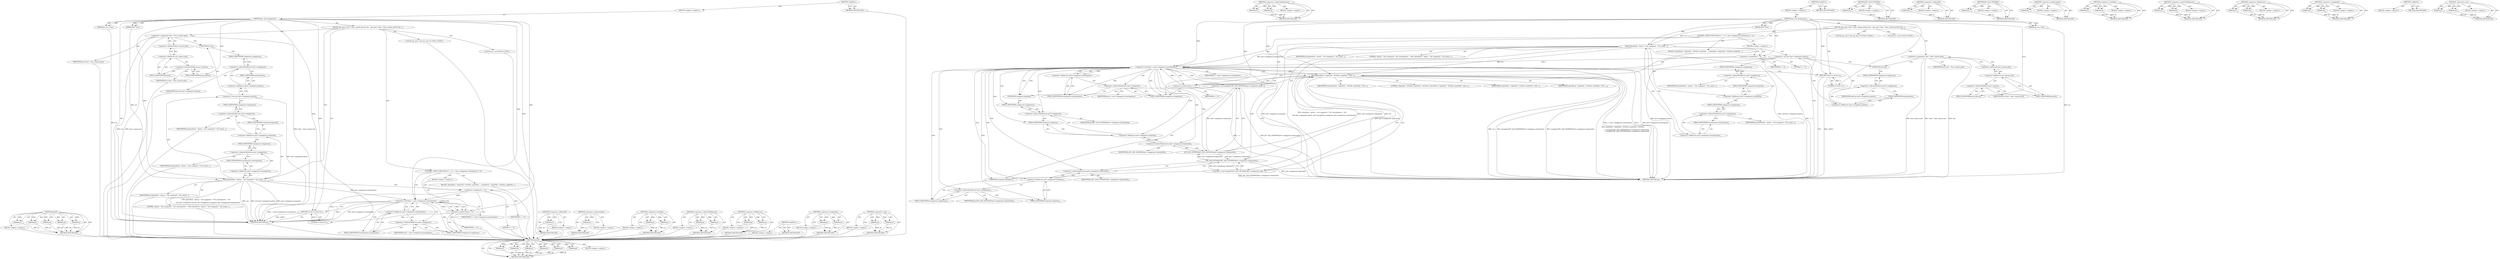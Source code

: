 digraph "&lt;operator&gt;.cast" {
vulnerable_130 [label=<(METHOD,fprintf)>];
vulnerable_131 [label=<(PARAM,p1)>];
vulnerable_132 [label=<(PARAM,p2)>];
vulnerable_133 [label=<(PARAM,p3)>];
vulnerable_134 [label=<(PARAM,p4)>];
vulnerable_135 [label=<(PARAM,p5)>];
vulnerable_136 [label=<(PARAM,p6)>];
vulnerable_137 [label=<(BLOCK,&lt;empty&gt;,&lt;empty&gt;)>];
vulnerable_138 [label=<(METHOD_RETURN,ANY)>];
vulnerable_157 [label=<(METHOD,&lt;operator&gt;.indirectIndexAccess)>];
vulnerable_158 [label=<(PARAM,p1)>];
vulnerable_159 [label=<(PARAM,p2)>];
vulnerable_160 [label=<(BLOCK,&lt;empty&gt;,&lt;empty&gt;)>];
vulnerable_161 [label=<(METHOD_RETURN,ANY)>];
vulnerable_6 [label=<(METHOD,&lt;global&gt;)<SUB>1</SUB>>];
vulnerable_7 [label=<(BLOCK,&lt;empty&gt;,&lt;empty&gt;)<SUB>1</SUB>>];
vulnerable_8 [label=<(METHOD,jpc_qcd_dumpparms)<SUB>1</SUB>>];
vulnerable_9 [label=<(PARAM,jpc_ms_t *ms)<SUB>1</SUB>>];
vulnerable_10 [label=<(PARAM,FILE *out)<SUB>1</SUB>>];
vulnerable_11 [label=<(BLOCK,{
	jpc_qcd_t *qcd = &amp;ms-&gt;parms.qcd;
	int i;
	fp...,{
	jpc_qcd_t *qcd = &amp;ms-&gt;parms.qcd;
	int i;
	fp...)<SUB>2</SUB>>];
vulnerable_12 [label="<(LOCAL,jpc_qcd_t* qcd: jpc_qcd_t*)<SUB>3</SUB>>"];
vulnerable_13 [label=<(&lt;operator&gt;.assignment,*qcd = &amp;ms-&gt;parms.qcd)<SUB>3</SUB>>];
vulnerable_14 [label=<(IDENTIFIER,qcd,*qcd = &amp;ms-&gt;parms.qcd)<SUB>3</SUB>>];
vulnerable_15 [label=<(&lt;operator&gt;.addressOf,&amp;ms-&gt;parms.qcd)<SUB>3</SUB>>];
vulnerable_16 [label=<(&lt;operator&gt;.fieldAccess,ms-&gt;parms.qcd)<SUB>3</SUB>>];
vulnerable_17 [label=<(&lt;operator&gt;.indirectFieldAccess,ms-&gt;parms)<SUB>3</SUB>>];
vulnerable_18 [label=<(IDENTIFIER,ms,*qcd = &amp;ms-&gt;parms.qcd)<SUB>3</SUB>>];
vulnerable_19 [label=<(FIELD_IDENTIFIER,parms,parms)<SUB>3</SUB>>];
vulnerable_20 [label=<(FIELD_IDENTIFIER,qcd,qcd)<SUB>3</SUB>>];
vulnerable_21 [label="<(LOCAL,int i: int)<SUB>4</SUB>>"];
vulnerable_22 [label=<(fprintf,fprintf(out, &quot;qntsty = %d; numguard = %d; numst...)<SUB>5</SUB>>];
vulnerable_23 [label=<(IDENTIFIER,out,fprintf(out, &quot;qntsty = %d; numguard = %d; numst...)<SUB>5</SUB>>];
vulnerable_24 [label=<(LITERAL,&quot;qntsty = %d; numguard = %d; numstepsizes = %d\n&quot;,fprintf(out, &quot;qntsty = %d; numguard = %d; numst...)<SUB>5</SUB>>];
vulnerable_25 [label=<(&lt;operator&gt;.cast,(int) qcd-&gt;compparms.qntsty)<SUB>6</SUB>>];
vulnerable_26 [label=<(UNKNOWN,int,int)<SUB>6</SUB>>];
vulnerable_27 [label=<(&lt;operator&gt;.fieldAccess,qcd-&gt;compparms.qntsty)<SUB>6</SUB>>];
vulnerable_28 [label=<(&lt;operator&gt;.indirectFieldAccess,qcd-&gt;compparms)<SUB>6</SUB>>];
vulnerable_29 [label=<(IDENTIFIER,qcd,(int) qcd-&gt;compparms.qntsty)<SUB>6</SUB>>];
vulnerable_30 [label=<(FIELD_IDENTIFIER,compparms,compparms)<SUB>6</SUB>>];
vulnerable_31 [label=<(FIELD_IDENTIFIER,qntsty,qntsty)<SUB>6</SUB>>];
vulnerable_32 [label=<(&lt;operator&gt;.fieldAccess,qcd-&gt;compparms.numguard)<SUB>6</SUB>>];
vulnerable_33 [label=<(&lt;operator&gt;.indirectFieldAccess,qcd-&gt;compparms)<SUB>6</SUB>>];
vulnerable_34 [label=<(IDENTIFIER,qcd,fprintf(out, &quot;qntsty = %d; numguard = %d; numst...)<SUB>6</SUB>>];
vulnerable_35 [label=<(FIELD_IDENTIFIER,compparms,compparms)<SUB>6</SUB>>];
vulnerable_36 [label=<(FIELD_IDENTIFIER,numguard,numguard)<SUB>6</SUB>>];
vulnerable_37 [label=<(&lt;operator&gt;.fieldAccess,qcd-&gt;compparms.numstepsizes)<SUB>6</SUB>>];
vulnerable_38 [label=<(&lt;operator&gt;.indirectFieldAccess,qcd-&gt;compparms)<SUB>6</SUB>>];
vulnerable_39 [label=<(IDENTIFIER,qcd,fprintf(out, &quot;qntsty = %d; numguard = %d; numst...)<SUB>6</SUB>>];
vulnerable_40 [label=<(FIELD_IDENTIFIER,compparms,compparms)<SUB>6</SUB>>];
vulnerable_41 [label=<(FIELD_IDENTIFIER,numstepsizes,numstepsizes)<SUB>6</SUB>>];
vulnerable_42 [label=<(CONTROL_STRUCTURE,FOR,for (i = 0;i &lt; qcd-&gt;compparms.numstepsizes;++i))<SUB>7</SUB>>];
vulnerable_43 [label=<(BLOCK,&lt;empty&gt;,&lt;empty&gt;)<SUB>7</SUB>>];
vulnerable_44 [label=<(&lt;operator&gt;.assignment,i = 0)<SUB>7</SUB>>];
vulnerable_45 [label=<(IDENTIFIER,i,i = 0)<SUB>7</SUB>>];
vulnerable_46 [label=<(LITERAL,0,i = 0)<SUB>7</SUB>>];
vulnerable_47 [label=<(&lt;operator&gt;.lessThan,i &lt; qcd-&gt;compparms.numstepsizes)<SUB>7</SUB>>];
vulnerable_48 [label=<(IDENTIFIER,i,i &lt; qcd-&gt;compparms.numstepsizes)<SUB>7</SUB>>];
vulnerable_49 [label=<(&lt;operator&gt;.fieldAccess,qcd-&gt;compparms.numstepsizes)<SUB>7</SUB>>];
vulnerable_50 [label=<(&lt;operator&gt;.indirectFieldAccess,qcd-&gt;compparms)<SUB>7</SUB>>];
vulnerable_51 [label=<(IDENTIFIER,qcd,i &lt; qcd-&gt;compparms.numstepsizes)<SUB>7</SUB>>];
vulnerable_52 [label=<(FIELD_IDENTIFIER,compparms,compparms)<SUB>7</SUB>>];
vulnerable_53 [label=<(FIELD_IDENTIFIER,numstepsizes,numstepsizes)<SUB>7</SUB>>];
vulnerable_54 [label=<(&lt;operator&gt;.preIncrement,++i)<SUB>7</SUB>>];
vulnerable_55 [label=<(IDENTIFIER,i,++i)<SUB>7</SUB>>];
vulnerable_56 [label=<(BLOCK,{
 		fprintf(out, &quot;expn[%d] = 0x%04x; mant[%d] ...,{
 		fprintf(out, &quot;expn[%d] = 0x%04x; mant[%d] ...)<SUB>7</SUB>>];
vulnerable_57 [label=<(fprintf,fprintf(out, &quot;expn[%d] = 0x%04x; mant[%d] = 0x%...)<SUB>8</SUB>>];
vulnerable_58 [label=<(IDENTIFIER,out,fprintf(out, &quot;expn[%d] = 0x%04x; mant[%d] = 0x%...)<SUB>8</SUB>>];
vulnerable_59 [label=<(LITERAL,&quot;expn[%d] = 0x%04x; mant[%d] = 0x%04x;\n&quot;,fprintf(out, &quot;expn[%d] = 0x%04x; mant[%d] = 0x%...)<SUB>8</SUB>>];
vulnerable_60 [label=<(IDENTIFIER,i,fprintf(out, &quot;expn[%d] = 0x%04x; mant[%d] = 0x%...)<SUB>9</SUB>>];
vulnerable_61 [label=<(&lt;operator&gt;.cast,(unsigned) JPC_QCX_GETEXPN(qcd-&gt;compparms.steps...)<SUB>9</SUB>>];
vulnerable_62 [label=<(UNKNOWN,unsigned,unsigned)<SUB>9</SUB>>];
vulnerable_63 [label=<(JPC_QCX_GETEXPN,JPC_QCX_GETEXPN(qcd-&gt;compparms.stepsizes[i]))<SUB>9</SUB>>];
vulnerable_64 [label=<(&lt;operator&gt;.indirectIndexAccess,qcd-&gt;compparms.stepsizes[i])<SUB>9</SUB>>];
vulnerable_65 [label=<(&lt;operator&gt;.fieldAccess,qcd-&gt;compparms.stepsizes)<SUB>9</SUB>>];
vulnerable_66 [label=<(&lt;operator&gt;.indirectFieldAccess,qcd-&gt;compparms)<SUB>9</SUB>>];
vulnerable_67 [label=<(IDENTIFIER,qcd,JPC_QCX_GETEXPN(qcd-&gt;compparms.stepsizes[i]))<SUB>9</SUB>>];
vulnerable_68 [label=<(FIELD_IDENTIFIER,compparms,compparms)<SUB>9</SUB>>];
vulnerable_69 [label=<(FIELD_IDENTIFIER,stepsizes,stepsizes)<SUB>9</SUB>>];
vulnerable_70 [label=<(IDENTIFIER,i,JPC_QCX_GETEXPN(qcd-&gt;compparms.stepsizes[i]))<SUB>9</SUB>>];
vulnerable_71 [label=<(IDENTIFIER,i,fprintf(out, &quot;expn[%d] = 0x%04x; mant[%d] = 0x%...)<SUB>10</SUB>>];
vulnerable_72 [label=<(&lt;operator&gt;.cast,(unsigned) JPC_QCX_GETMANT(qcd-&gt;compparms.steps...)<SUB>10</SUB>>];
vulnerable_73 [label=<(UNKNOWN,unsigned,unsigned)<SUB>10</SUB>>];
vulnerable_74 [label=<(JPC_QCX_GETMANT,JPC_QCX_GETMANT(qcd-&gt;compparms.stepsizes[i]))<SUB>10</SUB>>];
vulnerable_75 [label=<(&lt;operator&gt;.indirectIndexAccess,qcd-&gt;compparms.stepsizes[i])<SUB>10</SUB>>];
vulnerable_76 [label=<(&lt;operator&gt;.fieldAccess,qcd-&gt;compparms.stepsizes)<SUB>10</SUB>>];
vulnerable_77 [label=<(&lt;operator&gt;.indirectFieldAccess,qcd-&gt;compparms)<SUB>10</SUB>>];
vulnerable_78 [label=<(IDENTIFIER,qcd,JPC_QCX_GETMANT(qcd-&gt;compparms.stepsizes[i]))<SUB>10</SUB>>];
vulnerable_79 [label=<(FIELD_IDENTIFIER,compparms,compparms)<SUB>10</SUB>>];
vulnerable_80 [label=<(FIELD_IDENTIFIER,stepsizes,stepsizes)<SUB>10</SUB>>];
vulnerable_81 [label=<(IDENTIFIER,i,JPC_QCX_GETMANT(qcd-&gt;compparms.stepsizes[i]))<SUB>10</SUB>>];
vulnerable_82 [label=<(RETURN,return 0;,return 0;)<SUB>12</SUB>>];
vulnerable_83 [label=<(LITERAL,0,return 0;)<SUB>12</SUB>>];
vulnerable_84 [label=<(METHOD_RETURN,int)<SUB>1</SUB>>];
vulnerable_86 [label=<(METHOD_RETURN,ANY)<SUB>1</SUB>>];
vulnerable_162 [label=<(METHOD,JPC_QCX_GETMANT)>];
vulnerable_163 [label=<(PARAM,p1)>];
vulnerable_164 [label=<(BLOCK,&lt;empty&gt;,&lt;empty&gt;)>];
vulnerable_165 [label=<(METHOD_RETURN,ANY)>];
vulnerable_116 [label=<(METHOD,&lt;operator&gt;.addressOf)>];
vulnerable_117 [label=<(PARAM,p1)>];
vulnerable_118 [label=<(BLOCK,&lt;empty&gt;,&lt;empty&gt;)>];
vulnerable_119 [label=<(METHOD_RETURN,ANY)>];
vulnerable_153 [label=<(METHOD,JPC_QCX_GETEXPN)>];
vulnerable_154 [label=<(PARAM,p1)>];
vulnerable_155 [label=<(BLOCK,&lt;empty&gt;,&lt;empty&gt;)>];
vulnerable_156 [label=<(METHOD_RETURN,ANY)>];
vulnerable_149 [label=<(METHOD,&lt;operator&gt;.preIncrement)>];
vulnerable_150 [label=<(PARAM,p1)>];
vulnerable_151 [label=<(BLOCK,&lt;empty&gt;,&lt;empty&gt;)>];
vulnerable_152 [label=<(METHOD_RETURN,ANY)>];
vulnerable_144 [label=<(METHOD,&lt;operator&gt;.lessThan)>];
vulnerable_145 [label=<(PARAM,p1)>];
vulnerable_146 [label=<(PARAM,p2)>];
vulnerable_147 [label=<(BLOCK,&lt;empty&gt;,&lt;empty&gt;)>];
vulnerable_148 [label=<(METHOD_RETURN,ANY)>];
vulnerable_125 [label=<(METHOD,&lt;operator&gt;.indirectFieldAccess)>];
vulnerable_126 [label=<(PARAM,p1)>];
vulnerable_127 [label=<(PARAM,p2)>];
vulnerable_128 [label=<(BLOCK,&lt;empty&gt;,&lt;empty&gt;)>];
vulnerable_129 [label=<(METHOD_RETURN,ANY)>];
vulnerable_120 [label=<(METHOD,&lt;operator&gt;.fieldAccess)>];
vulnerable_121 [label=<(PARAM,p1)>];
vulnerable_122 [label=<(PARAM,p2)>];
vulnerable_123 [label=<(BLOCK,&lt;empty&gt;,&lt;empty&gt;)>];
vulnerable_124 [label=<(METHOD_RETURN,ANY)>];
vulnerable_111 [label=<(METHOD,&lt;operator&gt;.assignment)>];
vulnerable_112 [label=<(PARAM,p1)>];
vulnerable_113 [label=<(PARAM,p2)>];
vulnerable_114 [label=<(BLOCK,&lt;empty&gt;,&lt;empty&gt;)>];
vulnerable_115 [label=<(METHOD_RETURN,ANY)>];
vulnerable_105 [label=<(METHOD,&lt;global&gt;)<SUB>1</SUB>>];
vulnerable_106 [label=<(BLOCK,&lt;empty&gt;,&lt;empty&gt;)>];
vulnerable_107 [label=<(METHOD_RETURN,ANY)>];
vulnerable_139 [label=<(METHOD,&lt;operator&gt;.cast)>];
vulnerable_140 [label=<(PARAM,p1)>];
vulnerable_141 [label=<(PARAM,p2)>];
vulnerable_142 [label=<(BLOCK,&lt;empty&gt;,&lt;empty&gt;)>];
vulnerable_143 [label=<(METHOD_RETURN,ANY)>];
fixed_103 [label=<(METHOD,fprintf)>];
fixed_104 [label=<(PARAM,p1)>];
fixed_105 [label=<(PARAM,p2)>];
fixed_106 [label=<(PARAM,p3)>];
fixed_107 [label=<(PARAM,p4)>];
fixed_108 [label=<(PARAM,p5)>];
fixed_109 [label=<(BLOCK,&lt;empty&gt;,&lt;empty&gt;)>];
fixed_110 [label=<(METHOD_RETURN,ANY)>];
fixed_6 [label=<(METHOD,&lt;global&gt;)<SUB>1</SUB>>];
fixed_7 [label=<(BLOCK,&lt;empty&gt;,&lt;empty&gt;)<SUB>1</SUB>>];
fixed_8 [label=<(METHOD,jpc_qcd_dumpparms)<SUB>1</SUB>>];
fixed_9 [label=<(PARAM,jpc_ms_t *ms)<SUB>1</SUB>>];
fixed_10 [label=<(PARAM,FILE *out)<SUB>1</SUB>>];
fixed_11 [label=<(BLOCK,{
	jpc_qcd_t *qcd = &amp;ms-&gt;parms.qcd;
	int i;
	fp...,{
	jpc_qcd_t *qcd = &amp;ms-&gt;parms.qcd;
	int i;
	fp...)<SUB>2</SUB>>];
fixed_12 [label="<(LOCAL,jpc_qcd_t* qcd: jpc_qcd_t*)<SUB>3</SUB>>"];
fixed_13 [label=<(&lt;operator&gt;.assignment,*qcd = &amp;ms-&gt;parms.qcd)<SUB>3</SUB>>];
fixed_14 [label=<(IDENTIFIER,qcd,*qcd = &amp;ms-&gt;parms.qcd)<SUB>3</SUB>>];
fixed_15 [label=<(&lt;operator&gt;.addressOf,&amp;ms-&gt;parms.qcd)<SUB>3</SUB>>];
fixed_16 [label=<(&lt;operator&gt;.fieldAccess,ms-&gt;parms.qcd)<SUB>3</SUB>>];
fixed_17 [label=<(&lt;operator&gt;.indirectFieldAccess,ms-&gt;parms)<SUB>3</SUB>>];
fixed_18 [label=<(IDENTIFIER,ms,*qcd = &amp;ms-&gt;parms.qcd)<SUB>3</SUB>>];
fixed_19 [label=<(FIELD_IDENTIFIER,parms,parms)<SUB>3</SUB>>];
fixed_20 [label=<(FIELD_IDENTIFIER,qcd,qcd)<SUB>3</SUB>>];
fixed_21 [label="<(LOCAL,int i: int)<SUB>4</SUB>>"];
fixed_22 [label=<(fprintf,fprintf(out, &quot;qntsty = %d; numguard = %d; numst...)<SUB>5</SUB>>];
fixed_23 [label=<(IDENTIFIER,out,fprintf(out, &quot;qntsty = %d; numguard = %d; numst...)<SUB>5</SUB>>];
fixed_24 [label=<(LITERAL,&quot;qntsty = %d; numguard = %d; numstepsizes = %d\n&quot;,fprintf(out, &quot;qntsty = %d; numguard = %d; numst...)<SUB>5</SUB>>];
fixed_25 [label=<(&lt;operator&gt;.cast,(int) qcd-&gt;compparms.qntsty)<SUB>6</SUB>>];
fixed_26 [label=<(UNKNOWN,int,int)<SUB>6</SUB>>];
fixed_27 [label=<(&lt;operator&gt;.fieldAccess,qcd-&gt;compparms.qntsty)<SUB>6</SUB>>];
fixed_28 [label=<(&lt;operator&gt;.indirectFieldAccess,qcd-&gt;compparms)<SUB>6</SUB>>];
fixed_29 [label=<(IDENTIFIER,qcd,(int) qcd-&gt;compparms.qntsty)<SUB>6</SUB>>];
fixed_30 [label=<(FIELD_IDENTIFIER,compparms,compparms)<SUB>6</SUB>>];
fixed_31 [label=<(FIELD_IDENTIFIER,qntsty,qntsty)<SUB>6</SUB>>];
fixed_32 [label=<(&lt;operator&gt;.fieldAccess,qcd-&gt;compparms.numguard)<SUB>6</SUB>>];
fixed_33 [label=<(&lt;operator&gt;.indirectFieldAccess,qcd-&gt;compparms)<SUB>6</SUB>>];
fixed_34 [label=<(IDENTIFIER,qcd,fprintf(out, &quot;qntsty = %d; numguard = %d; numst...)<SUB>6</SUB>>];
fixed_35 [label=<(FIELD_IDENTIFIER,compparms,compparms)<SUB>6</SUB>>];
fixed_36 [label=<(FIELD_IDENTIFIER,numguard,numguard)<SUB>6</SUB>>];
fixed_37 [label=<(&lt;operator&gt;.fieldAccess,qcd-&gt;compparms.numstepsizes)<SUB>6</SUB>>];
fixed_38 [label=<(&lt;operator&gt;.indirectFieldAccess,qcd-&gt;compparms)<SUB>6</SUB>>];
fixed_39 [label=<(IDENTIFIER,qcd,fprintf(out, &quot;qntsty = %d; numguard = %d; numst...)<SUB>6</SUB>>];
fixed_40 [label=<(FIELD_IDENTIFIER,compparms,compparms)<SUB>6</SUB>>];
fixed_41 [label=<(FIELD_IDENTIFIER,numstepsizes,numstepsizes)<SUB>6</SUB>>];
fixed_42 [label=<(CONTROL_STRUCTURE,FOR,for (i = 0;i &lt; qcd-&gt;compparms.numstepsizes;++i))<SUB>7</SUB>>];
fixed_43 [label=<(BLOCK,&lt;empty&gt;,&lt;empty&gt;)<SUB>7</SUB>>];
fixed_44 [label=<(&lt;operator&gt;.assignment,i = 0)<SUB>7</SUB>>];
fixed_45 [label=<(IDENTIFIER,i,i = 0)<SUB>7</SUB>>];
fixed_46 [label=<(LITERAL,0,i = 0)<SUB>7</SUB>>];
fixed_47 [label=<(&lt;operator&gt;.lessThan,i &lt; qcd-&gt;compparms.numstepsizes)<SUB>7</SUB>>];
fixed_48 [label=<(IDENTIFIER,i,i &lt; qcd-&gt;compparms.numstepsizes)<SUB>7</SUB>>];
fixed_49 [label=<(&lt;operator&gt;.fieldAccess,qcd-&gt;compparms.numstepsizes)<SUB>7</SUB>>];
fixed_50 [label=<(&lt;operator&gt;.indirectFieldAccess,qcd-&gt;compparms)<SUB>7</SUB>>];
fixed_51 [label=<(IDENTIFIER,qcd,i &lt; qcd-&gt;compparms.numstepsizes)<SUB>7</SUB>>];
fixed_52 [label=<(FIELD_IDENTIFIER,compparms,compparms)<SUB>7</SUB>>];
fixed_53 [label=<(FIELD_IDENTIFIER,numstepsizes,numstepsizes)<SUB>7</SUB>>];
fixed_54 [label=<(&lt;operator&gt;.preIncrement,++i)<SUB>7</SUB>>];
fixed_55 [label=<(IDENTIFIER,i,++i)<SUB>7</SUB>>];
fixed_56 [label=<(BLOCK,{
 		fprintf(out, &quot;expn[%d] = 0x%04x; mant[%d] ...,{
 		fprintf(out, &quot;expn[%d] = 0x%04x; mant[%d] ...)<SUB>7</SUB>>];
fixed_57 [label=<(RETURN,return 0;,return 0;)<SUB>12</SUB>>];
fixed_58 [label=<(LITERAL,0,return 0;)<SUB>12</SUB>>];
fixed_59 [label=<(METHOD_RETURN,int)<SUB>1</SUB>>];
fixed_61 [label=<(METHOD_RETURN,ANY)<SUB>1</SUB>>];
fixed_89 [label=<(METHOD,&lt;operator&gt;.addressOf)>];
fixed_90 [label=<(PARAM,p1)>];
fixed_91 [label=<(BLOCK,&lt;empty&gt;,&lt;empty&gt;)>];
fixed_92 [label=<(METHOD_RETURN,ANY)>];
fixed_121 [label=<(METHOD,&lt;operator&gt;.preIncrement)>];
fixed_122 [label=<(PARAM,p1)>];
fixed_123 [label=<(BLOCK,&lt;empty&gt;,&lt;empty&gt;)>];
fixed_124 [label=<(METHOD_RETURN,ANY)>];
fixed_116 [label=<(METHOD,&lt;operator&gt;.lessThan)>];
fixed_117 [label=<(PARAM,p1)>];
fixed_118 [label=<(PARAM,p2)>];
fixed_119 [label=<(BLOCK,&lt;empty&gt;,&lt;empty&gt;)>];
fixed_120 [label=<(METHOD_RETURN,ANY)>];
fixed_98 [label=<(METHOD,&lt;operator&gt;.indirectFieldAccess)>];
fixed_99 [label=<(PARAM,p1)>];
fixed_100 [label=<(PARAM,p2)>];
fixed_101 [label=<(BLOCK,&lt;empty&gt;,&lt;empty&gt;)>];
fixed_102 [label=<(METHOD_RETURN,ANY)>];
fixed_93 [label=<(METHOD,&lt;operator&gt;.fieldAccess)>];
fixed_94 [label=<(PARAM,p1)>];
fixed_95 [label=<(PARAM,p2)>];
fixed_96 [label=<(BLOCK,&lt;empty&gt;,&lt;empty&gt;)>];
fixed_97 [label=<(METHOD_RETURN,ANY)>];
fixed_84 [label=<(METHOD,&lt;operator&gt;.assignment)>];
fixed_85 [label=<(PARAM,p1)>];
fixed_86 [label=<(PARAM,p2)>];
fixed_87 [label=<(BLOCK,&lt;empty&gt;,&lt;empty&gt;)>];
fixed_88 [label=<(METHOD_RETURN,ANY)>];
fixed_78 [label=<(METHOD,&lt;global&gt;)<SUB>1</SUB>>];
fixed_79 [label=<(BLOCK,&lt;empty&gt;,&lt;empty&gt;)>];
fixed_80 [label=<(METHOD_RETURN,ANY)>];
fixed_111 [label=<(METHOD,&lt;operator&gt;.cast)>];
fixed_112 [label=<(PARAM,p1)>];
fixed_113 [label=<(PARAM,p2)>];
fixed_114 [label=<(BLOCK,&lt;empty&gt;,&lt;empty&gt;)>];
fixed_115 [label=<(METHOD_RETURN,ANY)>];
vulnerable_130 -> vulnerable_131  [key=0, label="AST: "];
vulnerable_130 -> vulnerable_131  [key=1, label="DDG: "];
vulnerable_130 -> vulnerable_137  [key=0, label="AST: "];
vulnerable_130 -> vulnerable_132  [key=0, label="AST: "];
vulnerable_130 -> vulnerable_132  [key=1, label="DDG: "];
vulnerable_130 -> vulnerable_138  [key=0, label="AST: "];
vulnerable_130 -> vulnerable_138  [key=1, label="CFG: "];
vulnerable_130 -> vulnerable_133  [key=0, label="AST: "];
vulnerable_130 -> vulnerable_133  [key=1, label="DDG: "];
vulnerable_130 -> vulnerable_134  [key=0, label="AST: "];
vulnerable_130 -> vulnerable_134  [key=1, label="DDG: "];
vulnerable_130 -> vulnerable_135  [key=0, label="AST: "];
vulnerable_130 -> vulnerable_135  [key=1, label="DDG: "];
vulnerable_130 -> vulnerable_136  [key=0, label="AST: "];
vulnerable_130 -> vulnerable_136  [key=1, label="DDG: "];
vulnerable_131 -> vulnerable_138  [key=0, label="DDG: p1"];
vulnerable_132 -> vulnerable_138  [key=0, label="DDG: p2"];
vulnerable_133 -> vulnerable_138  [key=0, label="DDG: p3"];
vulnerable_134 -> vulnerable_138  [key=0, label="DDG: p4"];
vulnerable_135 -> vulnerable_138  [key=0, label="DDG: p5"];
vulnerable_136 -> vulnerable_138  [key=0, label="DDG: p6"];
vulnerable_157 -> vulnerable_158  [key=0, label="AST: "];
vulnerable_157 -> vulnerable_158  [key=1, label="DDG: "];
vulnerable_157 -> vulnerable_160  [key=0, label="AST: "];
vulnerable_157 -> vulnerable_159  [key=0, label="AST: "];
vulnerable_157 -> vulnerable_159  [key=1, label="DDG: "];
vulnerable_157 -> vulnerable_161  [key=0, label="AST: "];
vulnerable_157 -> vulnerable_161  [key=1, label="CFG: "];
vulnerable_158 -> vulnerable_161  [key=0, label="DDG: p1"];
vulnerable_159 -> vulnerable_161  [key=0, label="DDG: p2"];
vulnerable_6 -> vulnerable_7  [key=0, label="AST: "];
vulnerable_6 -> vulnerable_86  [key=0, label="AST: "];
vulnerable_6 -> vulnerable_86  [key=1, label="CFG: "];
vulnerable_7 -> vulnerable_8  [key=0, label="AST: "];
vulnerable_8 -> vulnerable_9  [key=0, label="AST: "];
vulnerable_8 -> vulnerable_9  [key=1, label="DDG: "];
vulnerable_8 -> vulnerable_10  [key=0, label="AST: "];
vulnerable_8 -> vulnerable_10  [key=1, label="DDG: "];
vulnerable_8 -> vulnerable_11  [key=0, label="AST: "];
vulnerable_8 -> vulnerable_84  [key=0, label="AST: "];
vulnerable_8 -> vulnerable_19  [key=0, label="CFG: "];
vulnerable_8 -> vulnerable_82  [key=0, label="DDG: "];
vulnerable_8 -> vulnerable_22  [key=0, label="DDG: "];
vulnerable_8 -> vulnerable_83  [key=0, label="DDG: "];
vulnerable_8 -> vulnerable_44  [key=0, label="DDG: "];
vulnerable_8 -> vulnerable_47  [key=0, label="DDG: "];
vulnerable_8 -> vulnerable_54  [key=0, label="DDG: "];
vulnerable_8 -> vulnerable_57  [key=0, label="DDG: "];
vulnerable_9 -> vulnerable_84  [key=0, label="DDG: ms"];
vulnerable_10 -> vulnerable_22  [key=0, label="DDG: out"];
vulnerable_11 -> vulnerable_12  [key=0, label="AST: "];
vulnerable_11 -> vulnerable_13  [key=0, label="AST: "];
vulnerable_11 -> vulnerable_21  [key=0, label="AST: "];
vulnerable_11 -> vulnerable_22  [key=0, label="AST: "];
vulnerable_11 -> vulnerable_42  [key=0, label="AST: "];
vulnerable_11 -> vulnerable_82  [key=0, label="AST: "];
vulnerable_13 -> vulnerable_14  [key=0, label="AST: "];
vulnerable_13 -> vulnerable_15  [key=0, label="AST: "];
vulnerable_13 -> vulnerable_26  [key=0, label="CFG: "];
vulnerable_13 -> vulnerable_84  [key=0, label="DDG: qcd"];
vulnerable_13 -> vulnerable_84  [key=1, label="DDG: &amp;ms-&gt;parms.qcd"];
vulnerable_13 -> vulnerable_84  [key=2, label="DDG: *qcd = &amp;ms-&gt;parms.qcd"];
vulnerable_15 -> vulnerable_16  [key=0, label="AST: "];
vulnerable_15 -> vulnerable_13  [key=0, label="CFG: "];
vulnerable_16 -> vulnerable_17  [key=0, label="AST: "];
vulnerable_16 -> vulnerable_20  [key=0, label="AST: "];
vulnerable_16 -> vulnerable_15  [key=0, label="CFG: "];
vulnerable_17 -> vulnerable_18  [key=0, label="AST: "];
vulnerable_17 -> vulnerable_19  [key=0, label="AST: "];
vulnerable_17 -> vulnerable_20  [key=0, label="CFG: "];
vulnerable_19 -> vulnerable_17  [key=0, label="CFG: "];
vulnerable_20 -> vulnerable_16  [key=0, label="CFG: "];
vulnerable_22 -> vulnerable_23  [key=0, label="AST: "];
vulnerable_22 -> vulnerable_24  [key=0, label="AST: "];
vulnerable_22 -> vulnerable_25  [key=0, label="AST: "];
vulnerable_22 -> vulnerable_32  [key=0, label="AST: "];
vulnerable_22 -> vulnerable_37  [key=0, label="AST: "];
vulnerable_22 -> vulnerable_44  [key=0, label="CFG: "];
vulnerable_22 -> vulnerable_84  [key=0, label="DDG: out"];
vulnerable_22 -> vulnerable_84  [key=1, label="DDG: (int) qcd-&gt;compparms.qntsty"];
vulnerable_22 -> vulnerable_84  [key=2, label="DDG: qcd-&gt;compparms.numguard"];
vulnerable_22 -> vulnerable_84  [key=3, label="DDG: fprintf(out, &quot;qntsty = %d; numguard = %d; numstepsizes = %d\n&quot;,
 	  (int) qcd-&gt;compparms.qntsty, qcd-&gt;compparms.numguard, qcd-&gt;compparms.numstepsizes)"];
vulnerable_22 -> vulnerable_47  [key=0, label="DDG: qcd-&gt;compparms.numstepsizes"];
vulnerable_22 -> vulnerable_57  [key=0, label="DDG: out"];
vulnerable_25 -> vulnerable_26  [key=0, label="AST: "];
vulnerable_25 -> vulnerable_27  [key=0, label="AST: "];
vulnerable_25 -> vulnerable_35  [key=0, label="CFG: "];
vulnerable_25 -> vulnerable_84  [key=0, label="DDG: qcd-&gt;compparms.qntsty"];
vulnerable_26 -> vulnerable_30  [key=0, label="CFG: "];
vulnerable_27 -> vulnerable_28  [key=0, label="AST: "];
vulnerable_27 -> vulnerable_31  [key=0, label="AST: "];
vulnerable_27 -> vulnerable_25  [key=0, label="CFG: "];
vulnerable_28 -> vulnerable_29  [key=0, label="AST: "];
vulnerable_28 -> vulnerable_30  [key=0, label="AST: "];
vulnerable_28 -> vulnerable_31  [key=0, label="CFG: "];
vulnerable_30 -> vulnerable_28  [key=0, label="CFG: "];
vulnerable_31 -> vulnerable_27  [key=0, label="CFG: "];
vulnerable_32 -> vulnerable_33  [key=0, label="AST: "];
vulnerable_32 -> vulnerable_36  [key=0, label="AST: "];
vulnerable_32 -> vulnerable_40  [key=0, label="CFG: "];
vulnerable_33 -> vulnerable_34  [key=0, label="AST: "];
vulnerable_33 -> vulnerable_35  [key=0, label="AST: "];
vulnerable_33 -> vulnerable_36  [key=0, label="CFG: "];
vulnerable_35 -> vulnerable_33  [key=0, label="CFG: "];
vulnerable_36 -> vulnerable_32  [key=0, label="CFG: "];
vulnerable_37 -> vulnerable_38  [key=0, label="AST: "];
vulnerable_37 -> vulnerable_41  [key=0, label="AST: "];
vulnerable_37 -> vulnerable_22  [key=0, label="CFG: "];
vulnerable_38 -> vulnerable_39  [key=0, label="AST: "];
vulnerable_38 -> vulnerable_40  [key=0, label="AST: "];
vulnerable_38 -> vulnerable_41  [key=0, label="CFG: "];
vulnerable_40 -> vulnerable_38  [key=0, label="CFG: "];
vulnerable_41 -> vulnerable_37  [key=0, label="CFG: "];
vulnerable_42 -> vulnerable_43  [key=0, label="AST: "];
vulnerable_42 -> vulnerable_47  [key=0, label="AST: "];
vulnerable_42 -> vulnerable_54  [key=0, label="AST: "];
vulnerable_42 -> vulnerable_56  [key=0, label="AST: "];
vulnerable_43 -> vulnerable_44  [key=0, label="AST: "];
vulnerable_44 -> vulnerable_45  [key=0, label="AST: "];
vulnerable_44 -> vulnerable_46  [key=0, label="AST: "];
vulnerable_44 -> vulnerable_52  [key=0, label="CFG: "];
vulnerable_44 -> vulnerable_84  [key=0, label="DDG: i = 0"];
vulnerable_44 -> vulnerable_47  [key=0, label="DDG: i"];
vulnerable_47 -> vulnerable_48  [key=0, label="AST: "];
vulnerable_47 -> vulnerable_49  [key=0, label="AST: "];
vulnerable_47 -> vulnerable_49  [key=1, label="CDG: "];
vulnerable_47 -> vulnerable_62  [key=0, label="CFG: "];
vulnerable_47 -> vulnerable_62  [key=1, label="CDG: "];
vulnerable_47 -> vulnerable_82  [key=0, label="CFG: "];
vulnerable_47 -> vulnerable_84  [key=0, label="DDG: i"];
vulnerable_47 -> vulnerable_84  [key=1, label="DDG: qcd-&gt;compparms.numstepsizes"];
vulnerable_47 -> vulnerable_84  [key=2, label="DDG: i &lt; qcd-&gt;compparms.numstepsizes"];
vulnerable_47 -> vulnerable_57  [key=0, label="DDG: i"];
vulnerable_47 -> vulnerable_57  [key=1, label="CDG: "];
vulnerable_47 -> vulnerable_80  [key=0, label="CDG: "];
vulnerable_47 -> vulnerable_47  [key=0, label="CDG: "];
vulnerable_47 -> vulnerable_68  [key=0, label="CDG: "];
vulnerable_47 -> vulnerable_73  [key=0, label="CDG: "];
vulnerable_47 -> vulnerable_61  [key=0, label="CDG: "];
vulnerable_47 -> vulnerable_77  [key=0, label="CDG: "];
vulnerable_47 -> vulnerable_64  [key=0, label="CDG: "];
vulnerable_47 -> vulnerable_66  [key=0, label="CDG: "];
vulnerable_47 -> vulnerable_75  [key=0, label="CDG: "];
vulnerable_47 -> vulnerable_52  [key=0, label="CDG: "];
vulnerable_47 -> vulnerable_53  [key=0, label="CDG: "];
vulnerable_47 -> vulnerable_72  [key=0, label="CDG: "];
vulnerable_47 -> vulnerable_69  [key=0, label="CDG: "];
vulnerable_47 -> vulnerable_74  [key=0, label="CDG: "];
vulnerable_47 -> vulnerable_63  [key=0, label="CDG: "];
vulnerable_47 -> vulnerable_76  [key=0, label="CDG: "];
vulnerable_47 -> vulnerable_65  [key=0, label="CDG: "];
vulnerable_47 -> vulnerable_50  [key=0, label="CDG: "];
vulnerable_47 -> vulnerable_54  [key=0, label="CDG: "];
vulnerable_47 -> vulnerable_79  [key=0, label="CDG: "];
vulnerable_49 -> vulnerable_50  [key=0, label="AST: "];
vulnerable_49 -> vulnerable_53  [key=0, label="AST: "];
vulnerable_49 -> vulnerable_47  [key=0, label="CFG: "];
vulnerable_50 -> vulnerable_51  [key=0, label="AST: "];
vulnerable_50 -> vulnerable_52  [key=0, label="AST: "];
vulnerable_50 -> vulnerable_53  [key=0, label="CFG: "];
vulnerable_52 -> vulnerable_50  [key=0, label="CFG: "];
vulnerable_53 -> vulnerable_49  [key=0, label="CFG: "];
vulnerable_54 -> vulnerable_55  [key=0, label="AST: "];
vulnerable_54 -> vulnerable_52  [key=0, label="CFG: "];
vulnerable_54 -> vulnerable_84  [key=0, label="DDG: ++i"];
vulnerable_54 -> vulnerable_47  [key=0, label="DDG: i"];
vulnerable_56 -> vulnerable_57  [key=0, label="AST: "];
vulnerable_57 -> vulnerable_58  [key=0, label="AST: "];
vulnerable_57 -> vulnerable_59  [key=0, label="AST: "];
vulnerable_57 -> vulnerable_60  [key=0, label="AST: "];
vulnerable_57 -> vulnerable_61  [key=0, label="AST: "];
vulnerable_57 -> vulnerable_71  [key=0, label="AST: "];
vulnerable_57 -> vulnerable_72  [key=0, label="AST: "];
vulnerable_57 -> vulnerable_54  [key=0, label="CFG: "];
vulnerable_57 -> vulnerable_54  [key=1, label="DDG: i"];
vulnerable_57 -> vulnerable_84  [key=0, label="DDG: out"];
vulnerable_57 -> vulnerable_84  [key=1, label="DDG: (unsigned) JPC_QCX_GETEXPN(qcd-&gt;compparms.stepsizes[i])"];
vulnerable_57 -> vulnerable_84  [key=2, label="DDG: (unsigned) JPC_QCX_GETMANT(qcd-&gt;compparms.stepsizes[i])"];
vulnerable_57 -> vulnerable_84  [key=3, label="DDG: fprintf(out, &quot;expn[%d] = 0x%04x; mant[%d] = 0x%04x;\n&quot;,
		  i, (unsigned) JPC_QCX_GETEXPN(qcd-&gt;compparms.stepsizes[i]),
		  i, (unsigned) JPC_QCX_GETMANT(qcd-&gt;compparms.stepsizes[i]))"];
vulnerable_61 -> vulnerable_62  [key=0, label="AST: "];
vulnerable_61 -> vulnerable_63  [key=0, label="AST: "];
vulnerable_61 -> vulnerable_73  [key=0, label="CFG: "];
vulnerable_61 -> vulnerable_84  [key=0, label="DDG: JPC_QCX_GETEXPN(qcd-&gt;compparms.stepsizes[i])"];
vulnerable_62 -> vulnerable_68  [key=0, label="CFG: "];
vulnerable_63 -> vulnerable_64  [key=0, label="AST: "];
vulnerable_63 -> vulnerable_61  [key=0, label="CFG: "];
vulnerable_63 -> vulnerable_61  [key=1, label="DDG: qcd-&gt;compparms.stepsizes[i]"];
vulnerable_63 -> vulnerable_57  [key=0, label="DDG: qcd-&gt;compparms.stepsizes[i]"];
vulnerable_63 -> vulnerable_74  [key=0, label="DDG: qcd-&gt;compparms.stepsizes[i]"];
vulnerable_64 -> vulnerable_65  [key=0, label="AST: "];
vulnerable_64 -> vulnerable_70  [key=0, label="AST: "];
vulnerable_64 -> vulnerable_63  [key=0, label="CFG: "];
vulnerable_65 -> vulnerable_66  [key=0, label="AST: "];
vulnerable_65 -> vulnerable_69  [key=0, label="AST: "];
vulnerable_65 -> vulnerable_64  [key=0, label="CFG: "];
vulnerable_66 -> vulnerable_67  [key=0, label="AST: "];
vulnerable_66 -> vulnerable_68  [key=0, label="AST: "];
vulnerable_66 -> vulnerable_69  [key=0, label="CFG: "];
vulnerable_68 -> vulnerable_66  [key=0, label="CFG: "];
vulnerable_69 -> vulnerable_65  [key=0, label="CFG: "];
vulnerable_72 -> vulnerable_73  [key=0, label="AST: "];
vulnerable_72 -> vulnerable_74  [key=0, label="AST: "];
vulnerable_72 -> vulnerable_57  [key=0, label="CFG: "];
vulnerable_72 -> vulnerable_84  [key=0, label="DDG: JPC_QCX_GETMANT(qcd-&gt;compparms.stepsizes[i])"];
vulnerable_73 -> vulnerable_79  [key=0, label="CFG: "];
vulnerable_74 -> vulnerable_75  [key=0, label="AST: "];
vulnerable_74 -> vulnerable_72  [key=0, label="CFG: "];
vulnerable_74 -> vulnerable_72  [key=1, label="DDG: qcd-&gt;compparms.stepsizes[i]"];
vulnerable_74 -> vulnerable_84  [key=0, label="DDG: qcd-&gt;compparms.stepsizes[i]"];
vulnerable_74 -> vulnerable_57  [key=0, label="DDG: qcd-&gt;compparms.stepsizes[i]"];
vulnerable_74 -> vulnerable_63  [key=0, label="DDG: qcd-&gt;compparms.stepsizes[i]"];
vulnerable_75 -> vulnerable_76  [key=0, label="AST: "];
vulnerable_75 -> vulnerable_81  [key=0, label="AST: "];
vulnerable_75 -> vulnerable_74  [key=0, label="CFG: "];
vulnerable_76 -> vulnerable_77  [key=0, label="AST: "];
vulnerable_76 -> vulnerable_80  [key=0, label="AST: "];
vulnerable_76 -> vulnerable_75  [key=0, label="CFG: "];
vulnerable_77 -> vulnerable_78  [key=0, label="AST: "];
vulnerable_77 -> vulnerable_79  [key=0, label="AST: "];
vulnerable_77 -> vulnerable_80  [key=0, label="CFG: "];
vulnerable_79 -> vulnerable_77  [key=0, label="CFG: "];
vulnerable_80 -> vulnerable_76  [key=0, label="CFG: "];
vulnerable_82 -> vulnerable_83  [key=0, label="AST: "];
vulnerable_82 -> vulnerable_84  [key=0, label="CFG: "];
vulnerable_82 -> vulnerable_84  [key=1, label="DDG: &lt;RET&gt;"];
vulnerable_83 -> vulnerable_82  [key=0, label="DDG: 0"];
vulnerable_162 -> vulnerable_163  [key=0, label="AST: "];
vulnerable_162 -> vulnerable_163  [key=1, label="DDG: "];
vulnerable_162 -> vulnerable_164  [key=0, label="AST: "];
vulnerable_162 -> vulnerable_165  [key=0, label="AST: "];
vulnerable_162 -> vulnerable_165  [key=1, label="CFG: "];
vulnerable_163 -> vulnerable_165  [key=0, label="DDG: p1"];
vulnerable_116 -> vulnerable_117  [key=0, label="AST: "];
vulnerable_116 -> vulnerable_117  [key=1, label="DDG: "];
vulnerable_116 -> vulnerable_118  [key=0, label="AST: "];
vulnerable_116 -> vulnerable_119  [key=0, label="AST: "];
vulnerable_116 -> vulnerable_119  [key=1, label="CFG: "];
vulnerable_117 -> vulnerable_119  [key=0, label="DDG: p1"];
vulnerable_153 -> vulnerable_154  [key=0, label="AST: "];
vulnerable_153 -> vulnerable_154  [key=1, label="DDG: "];
vulnerable_153 -> vulnerable_155  [key=0, label="AST: "];
vulnerable_153 -> vulnerable_156  [key=0, label="AST: "];
vulnerable_153 -> vulnerable_156  [key=1, label="CFG: "];
vulnerable_154 -> vulnerable_156  [key=0, label="DDG: p1"];
vulnerable_149 -> vulnerable_150  [key=0, label="AST: "];
vulnerable_149 -> vulnerable_150  [key=1, label="DDG: "];
vulnerable_149 -> vulnerable_151  [key=0, label="AST: "];
vulnerable_149 -> vulnerable_152  [key=0, label="AST: "];
vulnerable_149 -> vulnerable_152  [key=1, label="CFG: "];
vulnerable_150 -> vulnerable_152  [key=0, label="DDG: p1"];
vulnerable_144 -> vulnerable_145  [key=0, label="AST: "];
vulnerable_144 -> vulnerable_145  [key=1, label="DDG: "];
vulnerable_144 -> vulnerable_147  [key=0, label="AST: "];
vulnerable_144 -> vulnerable_146  [key=0, label="AST: "];
vulnerable_144 -> vulnerable_146  [key=1, label="DDG: "];
vulnerable_144 -> vulnerable_148  [key=0, label="AST: "];
vulnerable_144 -> vulnerable_148  [key=1, label="CFG: "];
vulnerable_145 -> vulnerable_148  [key=0, label="DDG: p1"];
vulnerable_146 -> vulnerable_148  [key=0, label="DDG: p2"];
vulnerable_125 -> vulnerable_126  [key=0, label="AST: "];
vulnerable_125 -> vulnerable_126  [key=1, label="DDG: "];
vulnerable_125 -> vulnerable_128  [key=0, label="AST: "];
vulnerable_125 -> vulnerable_127  [key=0, label="AST: "];
vulnerable_125 -> vulnerable_127  [key=1, label="DDG: "];
vulnerable_125 -> vulnerable_129  [key=0, label="AST: "];
vulnerable_125 -> vulnerable_129  [key=1, label="CFG: "];
vulnerable_126 -> vulnerable_129  [key=0, label="DDG: p1"];
vulnerable_127 -> vulnerable_129  [key=0, label="DDG: p2"];
vulnerable_120 -> vulnerable_121  [key=0, label="AST: "];
vulnerable_120 -> vulnerable_121  [key=1, label="DDG: "];
vulnerable_120 -> vulnerable_123  [key=0, label="AST: "];
vulnerable_120 -> vulnerable_122  [key=0, label="AST: "];
vulnerable_120 -> vulnerable_122  [key=1, label="DDG: "];
vulnerable_120 -> vulnerable_124  [key=0, label="AST: "];
vulnerable_120 -> vulnerable_124  [key=1, label="CFG: "];
vulnerable_121 -> vulnerable_124  [key=0, label="DDG: p1"];
vulnerable_122 -> vulnerable_124  [key=0, label="DDG: p2"];
vulnerable_111 -> vulnerable_112  [key=0, label="AST: "];
vulnerable_111 -> vulnerable_112  [key=1, label="DDG: "];
vulnerable_111 -> vulnerable_114  [key=0, label="AST: "];
vulnerable_111 -> vulnerable_113  [key=0, label="AST: "];
vulnerable_111 -> vulnerable_113  [key=1, label="DDG: "];
vulnerable_111 -> vulnerable_115  [key=0, label="AST: "];
vulnerable_111 -> vulnerable_115  [key=1, label="CFG: "];
vulnerable_112 -> vulnerable_115  [key=0, label="DDG: p1"];
vulnerable_113 -> vulnerable_115  [key=0, label="DDG: p2"];
vulnerable_105 -> vulnerable_106  [key=0, label="AST: "];
vulnerable_105 -> vulnerable_107  [key=0, label="AST: "];
vulnerable_105 -> vulnerable_107  [key=1, label="CFG: "];
vulnerable_139 -> vulnerable_140  [key=0, label="AST: "];
vulnerable_139 -> vulnerable_140  [key=1, label="DDG: "];
vulnerable_139 -> vulnerable_142  [key=0, label="AST: "];
vulnerable_139 -> vulnerable_141  [key=0, label="AST: "];
vulnerable_139 -> vulnerable_141  [key=1, label="DDG: "];
vulnerable_139 -> vulnerable_143  [key=0, label="AST: "];
vulnerable_139 -> vulnerable_143  [key=1, label="CFG: "];
vulnerable_140 -> vulnerable_143  [key=0, label="DDG: p1"];
vulnerable_141 -> vulnerable_143  [key=0, label="DDG: p2"];
fixed_103 -> fixed_104  [key=0, label="AST: "];
fixed_103 -> fixed_104  [key=1, label="DDG: "];
fixed_103 -> fixed_109  [key=0, label="AST: "];
fixed_103 -> fixed_105  [key=0, label="AST: "];
fixed_103 -> fixed_105  [key=1, label="DDG: "];
fixed_103 -> fixed_110  [key=0, label="AST: "];
fixed_103 -> fixed_110  [key=1, label="CFG: "];
fixed_103 -> fixed_106  [key=0, label="AST: "];
fixed_103 -> fixed_106  [key=1, label="DDG: "];
fixed_103 -> fixed_107  [key=0, label="AST: "];
fixed_103 -> fixed_107  [key=1, label="DDG: "];
fixed_103 -> fixed_108  [key=0, label="AST: "];
fixed_103 -> fixed_108  [key=1, label="DDG: "];
fixed_104 -> fixed_110  [key=0, label="DDG: p1"];
fixed_105 -> fixed_110  [key=0, label="DDG: p2"];
fixed_106 -> fixed_110  [key=0, label="DDG: p3"];
fixed_107 -> fixed_110  [key=0, label="DDG: p4"];
fixed_108 -> fixed_110  [key=0, label="DDG: p5"];
fixed_109 -> vulnerable_130  [key=0];
fixed_110 -> vulnerable_130  [key=0];
fixed_6 -> fixed_7  [key=0, label="AST: "];
fixed_6 -> fixed_61  [key=0, label="AST: "];
fixed_6 -> fixed_61  [key=1, label="CFG: "];
fixed_7 -> fixed_8  [key=0, label="AST: "];
fixed_8 -> fixed_9  [key=0, label="AST: "];
fixed_8 -> fixed_9  [key=1, label="DDG: "];
fixed_8 -> fixed_10  [key=0, label="AST: "];
fixed_8 -> fixed_10  [key=1, label="DDG: "];
fixed_8 -> fixed_11  [key=0, label="AST: "];
fixed_8 -> fixed_59  [key=0, label="AST: "];
fixed_8 -> fixed_19  [key=0, label="CFG: "];
fixed_8 -> fixed_57  [key=0, label="DDG: "];
fixed_8 -> fixed_22  [key=0, label="DDG: "];
fixed_8 -> fixed_58  [key=0, label="DDG: "];
fixed_8 -> fixed_44  [key=0, label="DDG: "];
fixed_8 -> fixed_47  [key=0, label="DDG: "];
fixed_8 -> fixed_54  [key=0, label="DDG: "];
fixed_9 -> fixed_59  [key=0, label="DDG: ms"];
fixed_10 -> fixed_22  [key=0, label="DDG: out"];
fixed_11 -> fixed_12  [key=0, label="AST: "];
fixed_11 -> fixed_13  [key=0, label="AST: "];
fixed_11 -> fixed_21  [key=0, label="AST: "];
fixed_11 -> fixed_22  [key=0, label="AST: "];
fixed_11 -> fixed_42  [key=0, label="AST: "];
fixed_11 -> fixed_57  [key=0, label="AST: "];
fixed_12 -> vulnerable_130  [key=0];
fixed_13 -> fixed_14  [key=0, label="AST: "];
fixed_13 -> fixed_15  [key=0, label="AST: "];
fixed_13 -> fixed_26  [key=0, label="CFG: "];
fixed_13 -> fixed_59  [key=0, label="DDG: qcd"];
fixed_13 -> fixed_59  [key=1, label="DDG: &amp;ms-&gt;parms.qcd"];
fixed_13 -> fixed_59  [key=2, label="DDG: *qcd = &amp;ms-&gt;parms.qcd"];
fixed_14 -> vulnerable_130  [key=0];
fixed_15 -> fixed_16  [key=0, label="AST: "];
fixed_15 -> fixed_13  [key=0, label="CFG: "];
fixed_16 -> fixed_17  [key=0, label="AST: "];
fixed_16 -> fixed_20  [key=0, label="AST: "];
fixed_16 -> fixed_15  [key=0, label="CFG: "];
fixed_17 -> fixed_18  [key=0, label="AST: "];
fixed_17 -> fixed_19  [key=0, label="AST: "];
fixed_17 -> fixed_20  [key=0, label="CFG: "];
fixed_18 -> vulnerable_130  [key=0];
fixed_19 -> fixed_17  [key=0, label="CFG: "];
fixed_20 -> fixed_16  [key=0, label="CFG: "];
fixed_21 -> vulnerable_130  [key=0];
fixed_22 -> fixed_23  [key=0, label="AST: "];
fixed_22 -> fixed_24  [key=0, label="AST: "];
fixed_22 -> fixed_25  [key=0, label="AST: "];
fixed_22 -> fixed_32  [key=0, label="AST: "];
fixed_22 -> fixed_37  [key=0, label="AST: "];
fixed_22 -> fixed_44  [key=0, label="CFG: "];
fixed_22 -> fixed_59  [key=0, label="DDG: out"];
fixed_22 -> fixed_59  [key=1, label="DDG: (int) qcd-&gt;compparms.qntsty"];
fixed_22 -> fixed_59  [key=2, label="DDG: qcd-&gt;compparms.numguard"];
fixed_22 -> fixed_59  [key=3, label="DDG: fprintf(out, &quot;qntsty = %d; numguard = %d; numstepsizes = %d\n&quot;,
 	  (int) qcd-&gt;compparms.qntsty, qcd-&gt;compparms.numguard, qcd-&gt;compparms.numstepsizes)"];
fixed_22 -> fixed_47  [key=0, label="DDG: qcd-&gt;compparms.numstepsizes"];
fixed_23 -> vulnerable_130  [key=0];
fixed_24 -> vulnerable_130  [key=0];
fixed_25 -> fixed_26  [key=0, label="AST: "];
fixed_25 -> fixed_27  [key=0, label="AST: "];
fixed_25 -> fixed_35  [key=0, label="CFG: "];
fixed_25 -> fixed_59  [key=0, label="DDG: qcd-&gt;compparms.qntsty"];
fixed_26 -> fixed_30  [key=0, label="CFG: "];
fixed_27 -> fixed_28  [key=0, label="AST: "];
fixed_27 -> fixed_31  [key=0, label="AST: "];
fixed_27 -> fixed_25  [key=0, label="CFG: "];
fixed_28 -> fixed_29  [key=0, label="AST: "];
fixed_28 -> fixed_30  [key=0, label="AST: "];
fixed_28 -> fixed_31  [key=0, label="CFG: "];
fixed_29 -> vulnerable_130  [key=0];
fixed_30 -> fixed_28  [key=0, label="CFG: "];
fixed_31 -> fixed_27  [key=0, label="CFG: "];
fixed_32 -> fixed_33  [key=0, label="AST: "];
fixed_32 -> fixed_36  [key=0, label="AST: "];
fixed_32 -> fixed_40  [key=0, label="CFG: "];
fixed_33 -> fixed_34  [key=0, label="AST: "];
fixed_33 -> fixed_35  [key=0, label="AST: "];
fixed_33 -> fixed_36  [key=0, label="CFG: "];
fixed_34 -> vulnerable_130  [key=0];
fixed_35 -> fixed_33  [key=0, label="CFG: "];
fixed_36 -> fixed_32  [key=0, label="CFG: "];
fixed_37 -> fixed_38  [key=0, label="AST: "];
fixed_37 -> fixed_41  [key=0, label="AST: "];
fixed_37 -> fixed_22  [key=0, label="CFG: "];
fixed_38 -> fixed_39  [key=0, label="AST: "];
fixed_38 -> fixed_40  [key=0, label="AST: "];
fixed_38 -> fixed_41  [key=0, label="CFG: "];
fixed_39 -> vulnerable_130  [key=0];
fixed_40 -> fixed_38  [key=0, label="CFG: "];
fixed_41 -> fixed_37  [key=0, label="CFG: "];
fixed_42 -> fixed_43  [key=0, label="AST: "];
fixed_42 -> fixed_47  [key=0, label="AST: "];
fixed_42 -> fixed_54  [key=0, label="AST: "];
fixed_42 -> fixed_56  [key=0, label="AST: "];
fixed_43 -> fixed_44  [key=0, label="AST: "];
fixed_44 -> fixed_45  [key=0, label="AST: "];
fixed_44 -> fixed_46  [key=0, label="AST: "];
fixed_44 -> fixed_52  [key=0, label="CFG: "];
fixed_44 -> fixed_59  [key=0, label="DDG: i = 0"];
fixed_44 -> fixed_47  [key=0, label="DDG: i"];
fixed_45 -> vulnerable_130  [key=0];
fixed_46 -> vulnerable_130  [key=0];
fixed_47 -> fixed_48  [key=0, label="AST: "];
fixed_47 -> fixed_49  [key=0, label="AST: "];
fixed_47 -> fixed_49  [key=1, label="CDG: "];
fixed_47 -> fixed_54  [key=0, label="CFG: "];
fixed_47 -> fixed_54  [key=1, label="DDG: i"];
fixed_47 -> fixed_54  [key=2, label="CDG: "];
fixed_47 -> fixed_57  [key=0, label="CFG: "];
fixed_47 -> fixed_59  [key=0, label="DDG: i"];
fixed_47 -> fixed_59  [key=1, label="DDG: qcd-&gt;compparms.numstepsizes"];
fixed_47 -> fixed_59  [key=2, label="DDG: i &lt; qcd-&gt;compparms.numstepsizes"];
fixed_47 -> fixed_47  [key=0, label="CDG: "];
fixed_47 -> fixed_50  [key=0, label="CDG: "];
fixed_47 -> fixed_52  [key=0, label="CDG: "];
fixed_47 -> fixed_53  [key=0, label="CDG: "];
fixed_48 -> vulnerable_130  [key=0];
fixed_49 -> fixed_50  [key=0, label="AST: "];
fixed_49 -> fixed_53  [key=0, label="AST: "];
fixed_49 -> fixed_47  [key=0, label="CFG: "];
fixed_50 -> fixed_51  [key=0, label="AST: "];
fixed_50 -> fixed_52  [key=0, label="AST: "];
fixed_50 -> fixed_53  [key=0, label="CFG: "];
fixed_51 -> vulnerable_130  [key=0];
fixed_52 -> fixed_50  [key=0, label="CFG: "];
fixed_53 -> fixed_49  [key=0, label="CFG: "];
fixed_54 -> fixed_55  [key=0, label="AST: "];
fixed_54 -> fixed_52  [key=0, label="CFG: "];
fixed_54 -> fixed_59  [key=0, label="DDG: ++i"];
fixed_54 -> fixed_47  [key=0, label="DDG: i"];
fixed_55 -> vulnerable_130  [key=0];
fixed_56 -> vulnerable_130  [key=0];
fixed_57 -> fixed_58  [key=0, label="AST: "];
fixed_57 -> fixed_59  [key=0, label="CFG: "];
fixed_57 -> fixed_59  [key=1, label="DDG: &lt;RET&gt;"];
fixed_58 -> fixed_57  [key=0, label="DDG: 0"];
fixed_59 -> vulnerable_130  [key=0];
fixed_61 -> vulnerable_130  [key=0];
fixed_89 -> fixed_90  [key=0, label="AST: "];
fixed_89 -> fixed_90  [key=1, label="DDG: "];
fixed_89 -> fixed_91  [key=0, label="AST: "];
fixed_89 -> fixed_92  [key=0, label="AST: "];
fixed_89 -> fixed_92  [key=1, label="CFG: "];
fixed_90 -> fixed_92  [key=0, label="DDG: p1"];
fixed_91 -> vulnerable_130  [key=0];
fixed_92 -> vulnerable_130  [key=0];
fixed_121 -> fixed_122  [key=0, label="AST: "];
fixed_121 -> fixed_122  [key=1, label="DDG: "];
fixed_121 -> fixed_123  [key=0, label="AST: "];
fixed_121 -> fixed_124  [key=0, label="AST: "];
fixed_121 -> fixed_124  [key=1, label="CFG: "];
fixed_122 -> fixed_124  [key=0, label="DDG: p1"];
fixed_123 -> vulnerable_130  [key=0];
fixed_124 -> vulnerable_130  [key=0];
fixed_116 -> fixed_117  [key=0, label="AST: "];
fixed_116 -> fixed_117  [key=1, label="DDG: "];
fixed_116 -> fixed_119  [key=0, label="AST: "];
fixed_116 -> fixed_118  [key=0, label="AST: "];
fixed_116 -> fixed_118  [key=1, label="DDG: "];
fixed_116 -> fixed_120  [key=0, label="AST: "];
fixed_116 -> fixed_120  [key=1, label="CFG: "];
fixed_117 -> fixed_120  [key=0, label="DDG: p1"];
fixed_118 -> fixed_120  [key=0, label="DDG: p2"];
fixed_119 -> vulnerable_130  [key=0];
fixed_120 -> vulnerable_130  [key=0];
fixed_98 -> fixed_99  [key=0, label="AST: "];
fixed_98 -> fixed_99  [key=1, label="DDG: "];
fixed_98 -> fixed_101  [key=0, label="AST: "];
fixed_98 -> fixed_100  [key=0, label="AST: "];
fixed_98 -> fixed_100  [key=1, label="DDG: "];
fixed_98 -> fixed_102  [key=0, label="AST: "];
fixed_98 -> fixed_102  [key=1, label="CFG: "];
fixed_99 -> fixed_102  [key=0, label="DDG: p1"];
fixed_100 -> fixed_102  [key=0, label="DDG: p2"];
fixed_101 -> vulnerable_130  [key=0];
fixed_102 -> vulnerable_130  [key=0];
fixed_93 -> fixed_94  [key=0, label="AST: "];
fixed_93 -> fixed_94  [key=1, label="DDG: "];
fixed_93 -> fixed_96  [key=0, label="AST: "];
fixed_93 -> fixed_95  [key=0, label="AST: "];
fixed_93 -> fixed_95  [key=1, label="DDG: "];
fixed_93 -> fixed_97  [key=0, label="AST: "];
fixed_93 -> fixed_97  [key=1, label="CFG: "];
fixed_94 -> fixed_97  [key=0, label="DDG: p1"];
fixed_95 -> fixed_97  [key=0, label="DDG: p2"];
fixed_96 -> vulnerable_130  [key=0];
fixed_97 -> vulnerable_130  [key=0];
fixed_84 -> fixed_85  [key=0, label="AST: "];
fixed_84 -> fixed_85  [key=1, label="DDG: "];
fixed_84 -> fixed_87  [key=0, label="AST: "];
fixed_84 -> fixed_86  [key=0, label="AST: "];
fixed_84 -> fixed_86  [key=1, label="DDG: "];
fixed_84 -> fixed_88  [key=0, label="AST: "];
fixed_84 -> fixed_88  [key=1, label="CFG: "];
fixed_85 -> fixed_88  [key=0, label="DDG: p1"];
fixed_86 -> fixed_88  [key=0, label="DDG: p2"];
fixed_87 -> vulnerable_130  [key=0];
fixed_88 -> vulnerable_130  [key=0];
fixed_78 -> fixed_79  [key=0, label="AST: "];
fixed_78 -> fixed_80  [key=0, label="AST: "];
fixed_78 -> fixed_80  [key=1, label="CFG: "];
fixed_79 -> vulnerable_130  [key=0];
fixed_80 -> vulnerable_130  [key=0];
fixed_111 -> fixed_112  [key=0, label="AST: "];
fixed_111 -> fixed_112  [key=1, label="DDG: "];
fixed_111 -> fixed_114  [key=0, label="AST: "];
fixed_111 -> fixed_113  [key=0, label="AST: "];
fixed_111 -> fixed_113  [key=1, label="DDG: "];
fixed_111 -> fixed_115  [key=0, label="AST: "];
fixed_111 -> fixed_115  [key=1, label="CFG: "];
fixed_112 -> fixed_115  [key=0, label="DDG: p1"];
fixed_113 -> fixed_115  [key=0, label="DDG: p2"];
fixed_114 -> vulnerable_130  [key=0];
fixed_115 -> vulnerable_130  [key=0];
}
